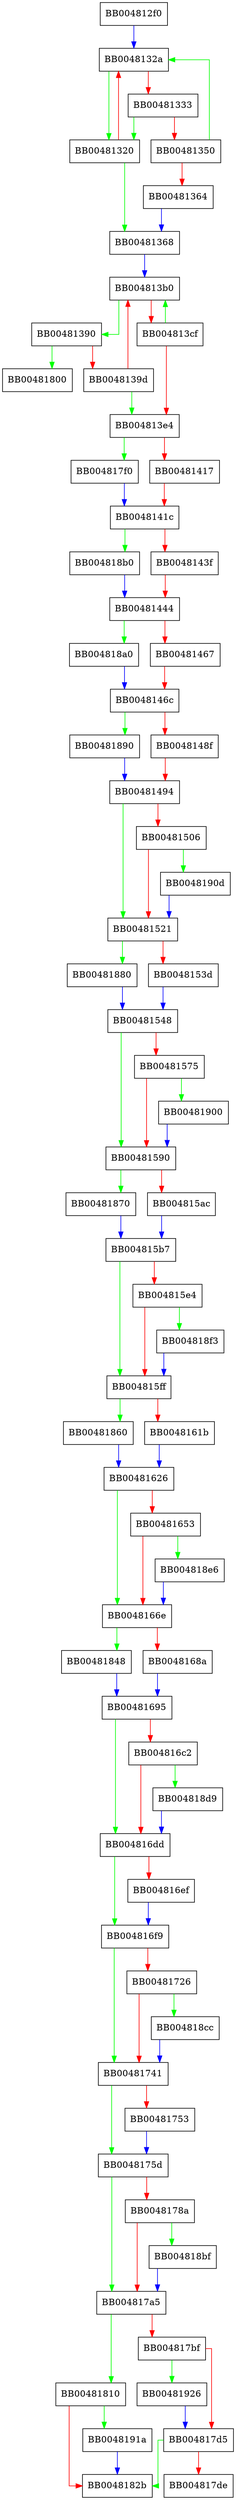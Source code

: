 digraph ssl_load_ciphers {
  node [shape="box"];
  graph [splines=ortho];
  BB004812f0 -> BB0048132a [color="blue"];
  BB00481320 -> BB00481368 [color="green"];
  BB00481320 -> BB0048132a [color="red"];
  BB0048132a -> BB00481320 [color="green"];
  BB0048132a -> BB00481333 [color="red"];
  BB00481333 -> BB00481320 [color="green"];
  BB00481333 -> BB00481350 [color="red"];
  BB00481350 -> BB0048132a [color="green"];
  BB00481350 -> BB00481364 [color="red"];
  BB00481364 -> BB00481368 [color="blue"];
  BB00481368 -> BB004813b0 [color="blue"];
  BB00481390 -> BB00481800 [color="green"];
  BB00481390 -> BB0048139d [color="red"];
  BB0048139d -> BB004813e4 [color="green"];
  BB0048139d -> BB004813b0 [color="red"];
  BB004813b0 -> BB00481390 [color="green"];
  BB004813b0 -> BB004813cf [color="red"];
  BB004813cf -> BB004813b0 [color="green"];
  BB004813cf -> BB004813e4 [color="red"];
  BB004813e4 -> BB004817f0 [color="green"];
  BB004813e4 -> BB00481417 [color="red"];
  BB00481417 -> BB0048141c [color="red"];
  BB0048141c -> BB004818b0 [color="green"];
  BB0048141c -> BB0048143f [color="red"];
  BB0048143f -> BB00481444 [color="red"];
  BB00481444 -> BB004818a0 [color="green"];
  BB00481444 -> BB00481467 [color="red"];
  BB00481467 -> BB0048146c [color="red"];
  BB0048146c -> BB00481890 [color="green"];
  BB0048146c -> BB0048148f [color="red"];
  BB0048148f -> BB00481494 [color="red"];
  BB00481494 -> BB00481521 [color="green"];
  BB00481494 -> BB00481506 [color="red"];
  BB00481506 -> BB0048190d [color="green"];
  BB00481506 -> BB00481521 [color="red"];
  BB00481521 -> BB00481880 [color="green"];
  BB00481521 -> BB0048153d [color="red"];
  BB0048153d -> BB00481548 [color="blue"];
  BB00481548 -> BB00481590 [color="green"];
  BB00481548 -> BB00481575 [color="red"];
  BB00481575 -> BB00481900 [color="green"];
  BB00481575 -> BB00481590 [color="red"];
  BB00481590 -> BB00481870 [color="green"];
  BB00481590 -> BB004815ac [color="red"];
  BB004815ac -> BB004815b7 [color="blue"];
  BB004815b7 -> BB004815ff [color="green"];
  BB004815b7 -> BB004815e4 [color="red"];
  BB004815e4 -> BB004818f3 [color="green"];
  BB004815e4 -> BB004815ff [color="red"];
  BB004815ff -> BB00481860 [color="green"];
  BB004815ff -> BB0048161b [color="red"];
  BB0048161b -> BB00481626 [color="blue"];
  BB00481626 -> BB0048166e [color="green"];
  BB00481626 -> BB00481653 [color="red"];
  BB00481653 -> BB004818e6 [color="green"];
  BB00481653 -> BB0048166e [color="red"];
  BB0048166e -> BB00481848 [color="green"];
  BB0048166e -> BB0048168a [color="red"];
  BB0048168a -> BB00481695 [color="blue"];
  BB00481695 -> BB004816dd [color="green"];
  BB00481695 -> BB004816c2 [color="red"];
  BB004816c2 -> BB004818d9 [color="green"];
  BB004816c2 -> BB004816dd [color="red"];
  BB004816dd -> BB004816f9 [color="green"];
  BB004816dd -> BB004816ef [color="red"];
  BB004816ef -> BB004816f9 [color="blue"];
  BB004816f9 -> BB00481741 [color="green"];
  BB004816f9 -> BB00481726 [color="red"];
  BB00481726 -> BB004818cc [color="green"];
  BB00481726 -> BB00481741 [color="red"];
  BB00481741 -> BB0048175d [color="green"];
  BB00481741 -> BB00481753 [color="red"];
  BB00481753 -> BB0048175d [color="blue"];
  BB0048175d -> BB004817a5 [color="green"];
  BB0048175d -> BB0048178a [color="red"];
  BB0048178a -> BB004818bf [color="green"];
  BB0048178a -> BB004817a5 [color="red"];
  BB004817a5 -> BB00481810 [color="green"];
  BB004817a5 -> BB004817bf [color="red"];
  BB004817bf -> BB00481926 [color="green"];
  BB004817bf -> BB004817d5 [color="red"];
  BB004817d5 -> BB0048182b [color="green"];
  BB004817d5 -> BB004817de [color="red"];
  BB004817f0 -> BB0048141c [color="blue"];
  BB00481810 -> BB0048191a [color="green"];
  BB00481810 -> BB0048182b [color="red"];
  BB00481848 -> BB00481695 [color="blue"];
  BB00481860 -> BB00481626 [color="blue"];
  BB00481870 -> BB004815b7 [color="blue"];
  BB00481880 -> BB00481548 [color="blue"];
  BB00481890 -> BB00481494 [color="blue"];
  BB004818a0 -> BB0048146c [color="blue"];
  BB004818b0 -> BB00481444 [color="blue"];
  BB004818bf -> BB004817a5 [color="blue"];
  BB004818cc -> BB00481741 [color="blue"];
  BB004818d9 -> BB004816dd [color="blue"];
  BB004818e6 -> BB0048166e [color="blue"];
  BB004818f3 -> BB004815ff [color="blue"];
  BB00481900 -> BB00481590 [color="blue"];
  BB0048190d -> BB00481521 [color="blue"];
  BB0048191a -> BB0048182b [color="blue"];
  BB00481926 -> BB004817d5 [color="blue"];
}